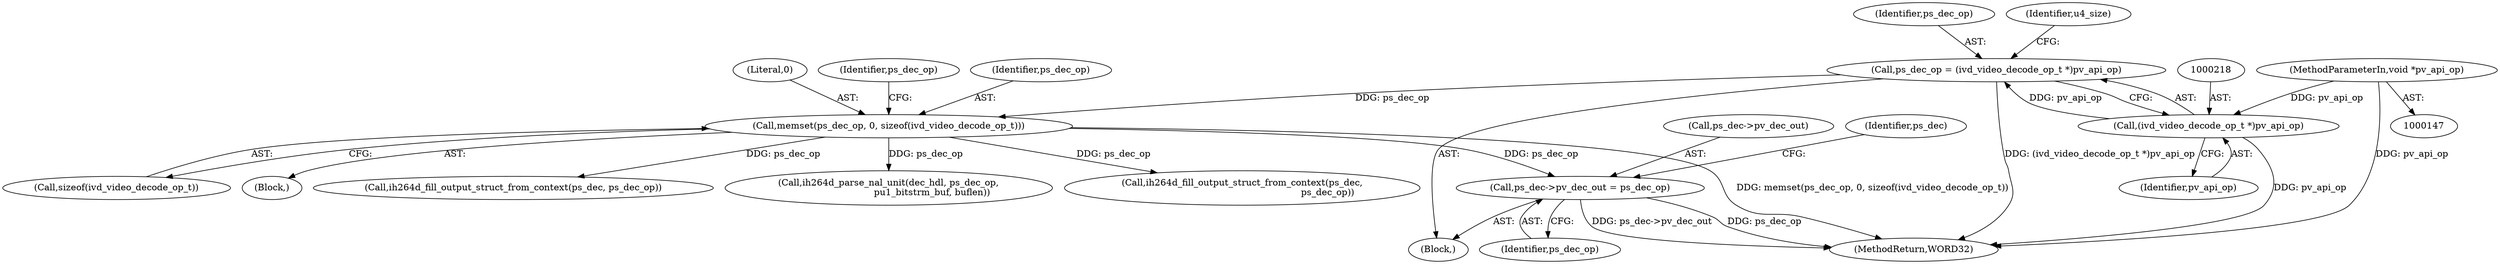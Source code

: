digraph "0_Android_a78887bcffbc2995cf9ed72e0697acf560875e9e@pointer" {
"1000237" [label="(Call,ps_dec->pv_dec_out = ps_dec_op)"];
"1000227" [label="(Call,memset(ps_dec_op, 0, sizeof(ivd_video_decode_op_t)))"];
"1000215" [label="(Call,ps_dec_op = (ivd_video_decode_op_t *)pv_api_op)"];
"1000217" [label="(Call,(ivd_video_decode_op_t *)pv_api_op)"];
"1000150" [label="(MethodParameterIn,void *pv_api_op)"];
"1000151" [label="(Block,)"];
"1000150" [label="(MethodParameterIn,void *pv_api_op)"];
"1002129" [label="(MethodReturn,WORD32)"];
"1000230" [label="(Call,sizeof(ivd_video_decode_op_t))"];
"1000217" [label="(Call,(ivd_video_decode_op_t *)pv_api_op)"];
"1001286" [label="(Call,ih264d_parse_nal_unit(dec_hdl, ps_dec_op,\n                              pu1_bitstrm_buf, buflen))"];
"1000216" [label="(Identifier,ps_dec_op)"];
"1000241" [label="(Identifier,ps_dec_op)"];
"1000228" [label="(Identifier,ps_dec_op)"];
"1000215" [label="(Call,ps_dec_op = (ivd_video_decode_op_t *)pv_api_op)"];
"1000245" [label="(Identifier,ps_dec)"];
"1001248" [label="(Call,ih264d_fill_output_struct_from_context(ps_dec,\n                                                           ps_dec_op))"];
"1000229" [label="(Literal,0)"];
"1000223" [label="(Identifier,u4_size)"];
"1000220" [label="(Block,)"];
"1000238" [label="(Call,ps_dec->pv_dec_out)"];
"1002009" [label="(Call,ih264d_fill_output_struct_from_context(ps_dec, ps_dec_op))"];
"1000234" [label="(Identifier,ps_dec_op)"];
"1000237" [label="(Call,ps_dec->pv_dec_out = ps_dec_op)"];
"1000219" [label="(Identifier,pv_api_op)"];
"1000227" [label="(Call,memset(ps_dec_op, 0, sizeof(ivd_video_decode_op_t)))"];
"1000237" -> "1000151"  [label="AST: "];
"1000237" -> "1000241"  [label="CFG: "];
"1000238" -> "1000237"  [label="AST: "];
"1000241" -> "1000237"  [label="AST: "];
"1000245" -> "1000237"  [label="CFG: "];
"1000237" -> "1002129"  [label="DDG: ps_dec->pv_dec_out"];
"1000237" -> "1002129"  [label="DDG: ps_dec_op"];
"1000227" -> "1000237"  [label="DDG: ps_dec_op"];
"1000227" -> "1000220"  [label="AST: "];
"1000227" -> "1000230"  [label="CFG: "];
"1000228" -> "1000227"  [label="AST: "];
"1000229" -> "1000227"  [label="AST: "];
"1000230" -> "1000227"  [label="AST: "];
"1000234" -> "1000227"  [label="CFG: "];
"1000227" -> "1002129"  [label="DDG: memset(ps_dec_op, 0, sizeof(ivd_video_decode_op_t))"];
"1000215" -> "1000227"  [label="DDG: ps_dec_op"];
"1000227" -> "1001248"  [label="DDG: ps_dec_op"];
"1000227" -> "1001286"  [label="DDG: ps_dec_op"];
"1000227" -> "1002009"  [label="DDG: ps_dec_op"];
"1000215" -> "1000151"  [label="AST: "];
"1000215" -> "1000217"  [label="CFG: "];
"1000216" -> "1000215"  [label="AST: "];
"1000217" -> "1000215"  [label="AST: "];
"1000223" -> "1000215"  [label="CFG: "];
"1000215" -> "1002129"  [label="DDG: (ivd_video_decode_op_t *)pv_api_op"];
"1000217" -> "1000215"  [label="DDG: pv_api_op"];
"1000217" -> "1000219"  [label="CFG: "];
"1000218" -> "1000217"  [label="AST: "];
"1000219" -> "1000217"  [label="AST: "];
"1000217" -> "1002129"  [label="DDG: pv_api_op"];
"1000150" -> "1000217"  [label="DDG: pv_api_op"];
"1000150" -> "1000147"  [label="AST: "];
"1000150" -> "1002129"  [label="DDG: pv_api_op"];
}
